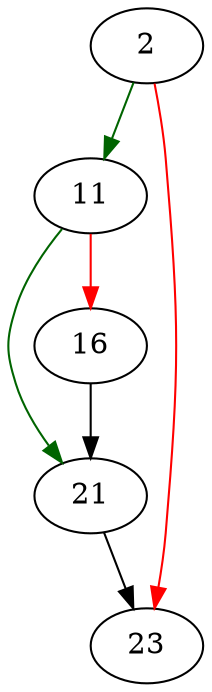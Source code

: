 strict digraph "btreeGetHasContent" {
	// Node definitions.
	2 [entry=true];
	11;
	23;
	21;
	16;

	// Edge definitions.
	2 -> 11 [
		color=darkgreen
		cond=true
	];
	2 -> 23 [
		color=red
		cond=false
	];
	11 -> 21 [
		color=darkgreen
		cond=true
	];
	11 -> 16 [
		color=red
		cond=false
	];
	21 -> 23;
	16 -> 21;
}